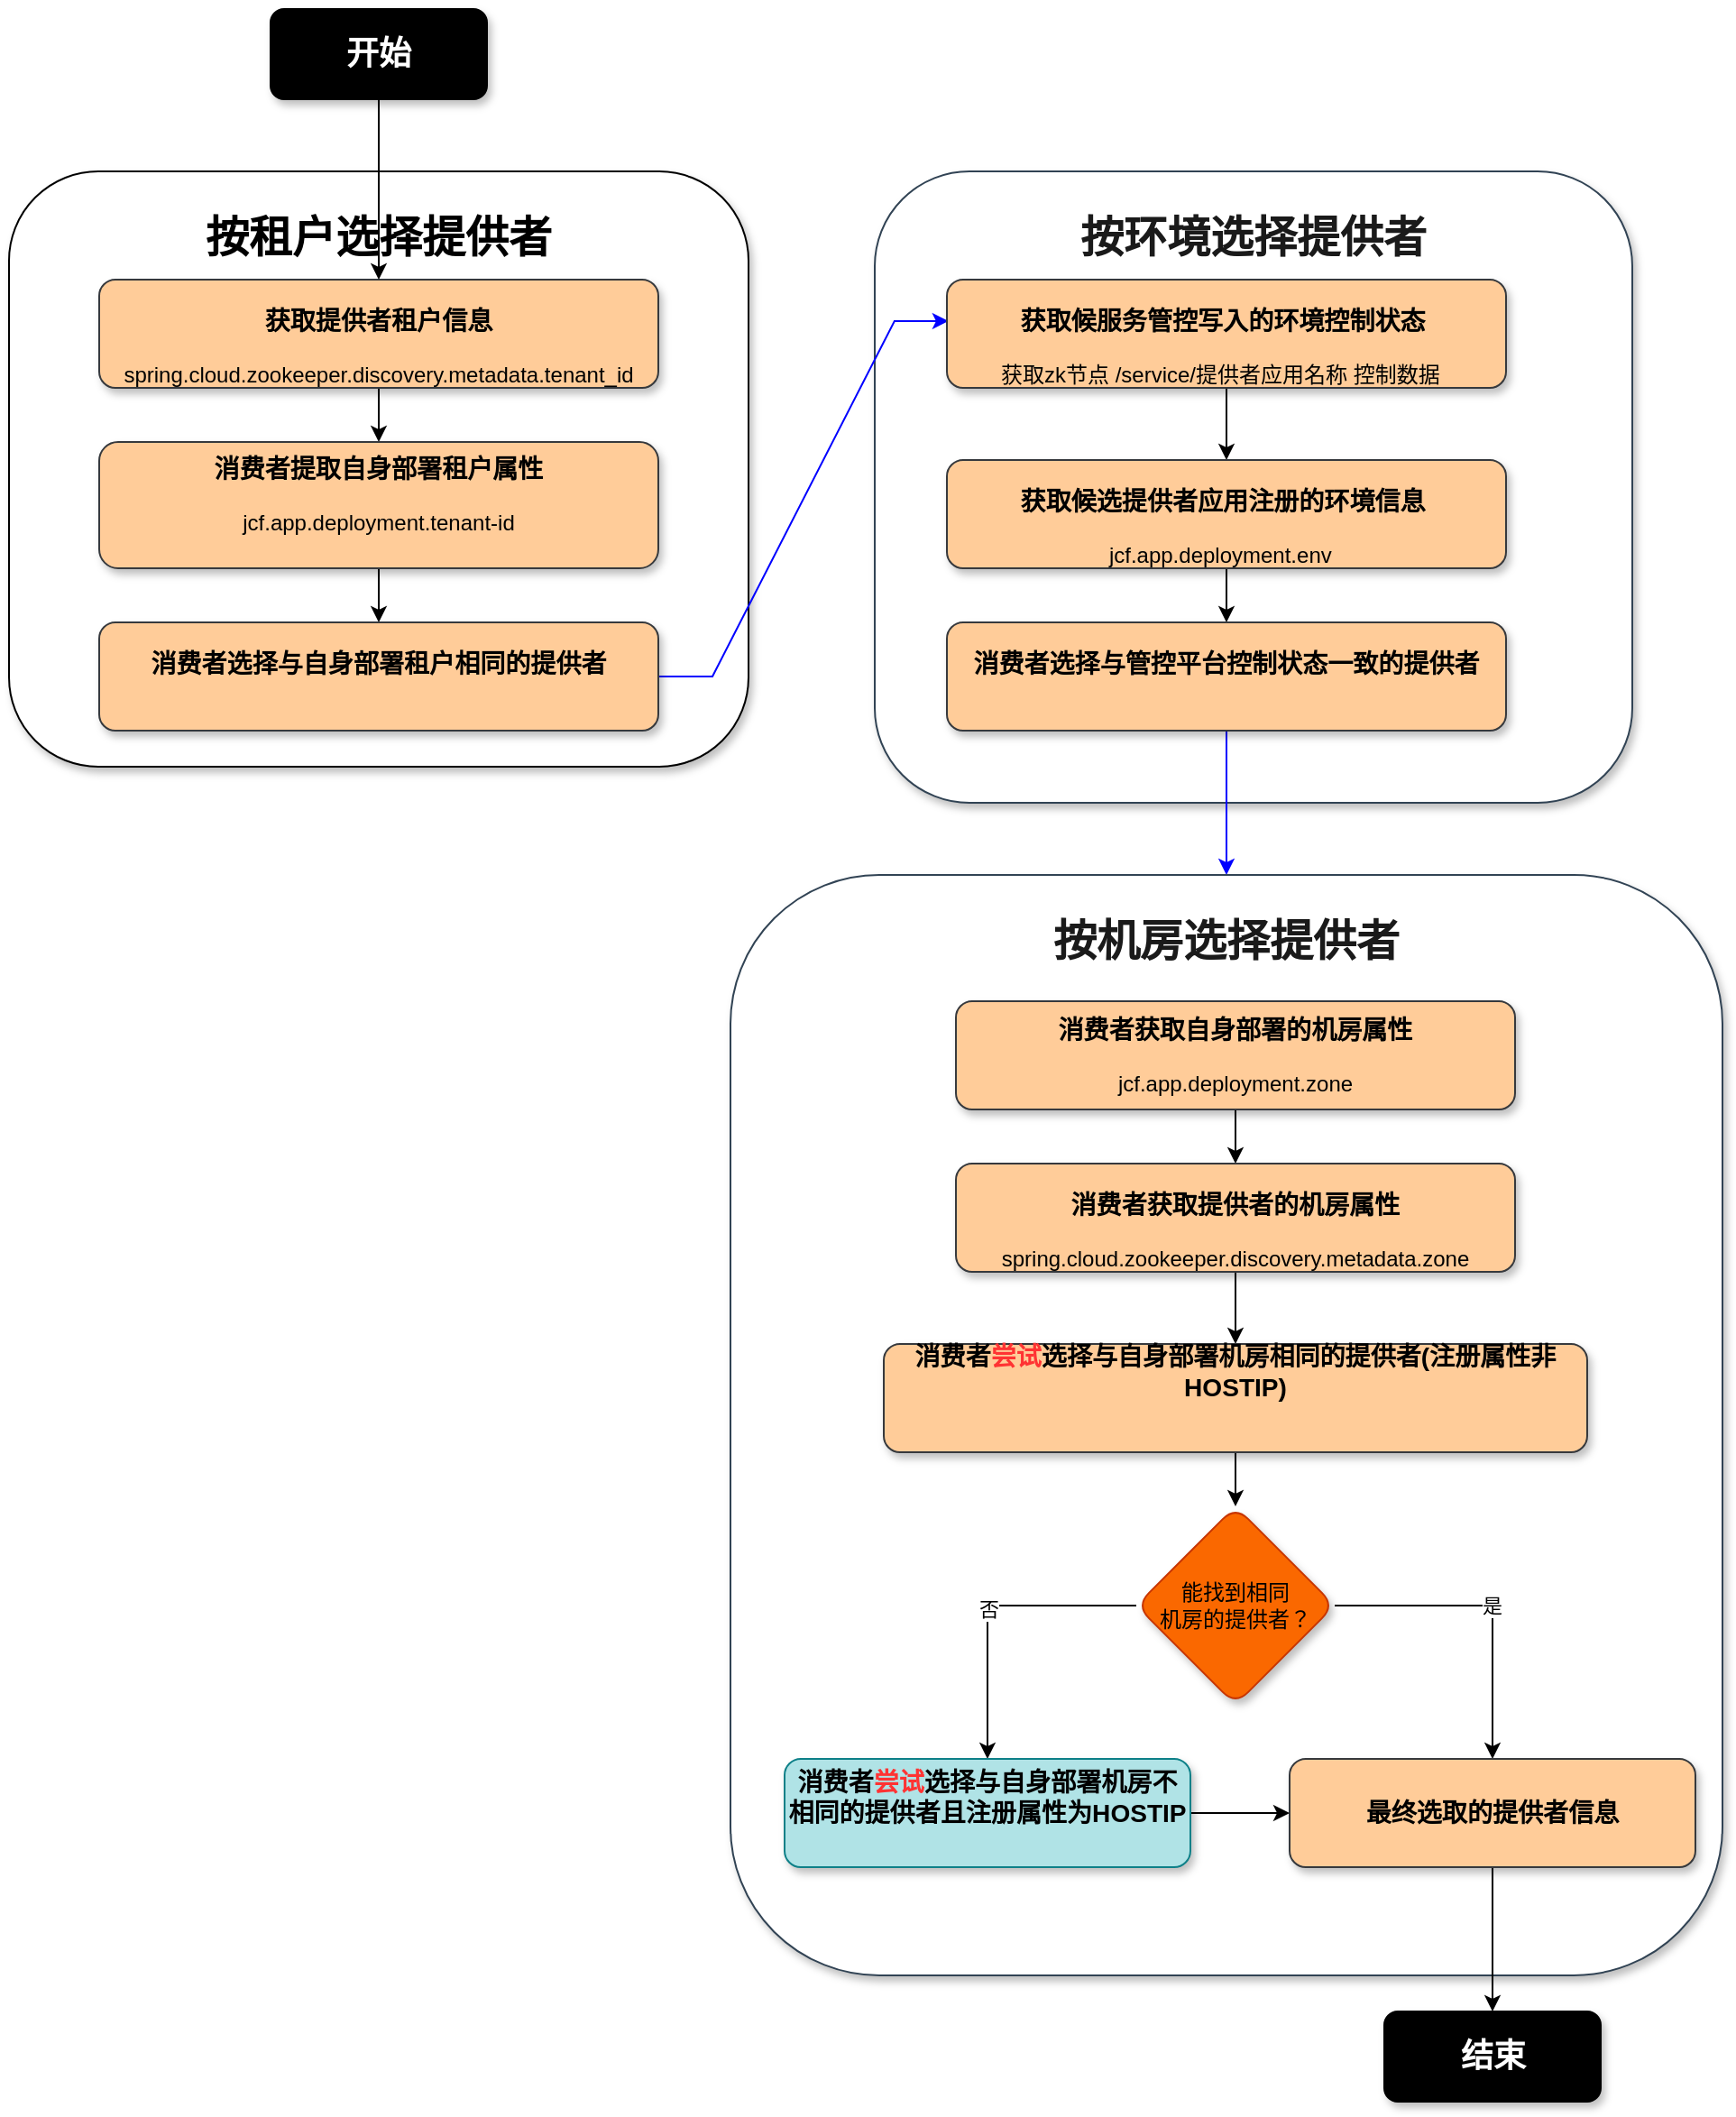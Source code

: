 <mxfile version="14.9.0" type="github" pages="3">
  <diagram id="zH-_1CdU2DPZDz_4S6Dk" name="Page-1">
    <mxGraphModel dx="1108" dy="1172" grid="1" gridSize="10" guides="1" tooltips="1" connect="1" arrows="1" fold="1" page="1" pageScale="1" pageWidth="980" pageHeight="690" math="0" shadow="0">
      <root>
        <mxCell id="0" />
        <mxCell id="1" parent="0" />
        <mxCell id="WiCxdoFNektV1g-zQjOZ-8" value="&lt;h1&gt;&lt;font color=&quot;#1a1a1a&quot;&gt;按环境选择提供者&lt;/font&gt;&lt;/h1&gt;" style="rounded=1;whiteSpace=wrap;html=1;shadow=1;align=center;strokeColor=#314354;fontColor=#ffffff;fillColor=#FFFFFF;verticalAlign=top;" parent="1" vertex="1">
          <mxGeometry x="510" y="-30" width="420" height="350" as="geometry" />
        </mxCell>
        <mxCell id="WiCxdoFNektV1g-zQjOZ-7" value="&lt;h1&gt;&lt;font color=&quot;#000000&quot;&gt;按租户选择提供者&lt;/font&gt;&lt;/h1&gt;" style="rounded=1;whiteSpace=wrap;html=1;shadow=1;align=center;verticalAlign=top;" parent="1" vertex="1">
          <mxGeometry x="30" y="-30" width="410" height="330" as="geometry" />
        </mxCell>
        <mxCell id="WiCxdoFNektV1g-zQjOZ-3" value="" style="edgeStyle=orthogonalEdgeStyle;rounded=0;orthogonalLoop=1;jettySize=auto;html=1;" parent="1" source="WiCxdoFNektV1g-zQjOZ-1" target="WiCxdoFNektV1g-zQjOZ-2" edge="1">
          <mxGeometry relative="1" as="geometry" />
        </mxCell>
        <mxCell id="WiCxdoFNektV1g-zQjOZ-1" value="&lt;h3&gt;&lt;span&gt;获取提供者租户信息&lt;/span&gt;&lt;/h3&gt;&lt;span&gt;spring.cloud.zookeeper.discovery.metadata.tenant_id&lt;br&gt;&lt;/span&gt;" style="rounded=1;whiteSpace=wrap;html=1;shadow=1;fillColor=#ffcc99;strokeColor=#36393d;" parent="1" vertex="1">
          <mxGeometry x="80" y="30" width="310" height="60" as="geometry" />
        </mxCell>
        <mxCell id="WiCxdoFNektV1g-zQjOZ-6" value="" style="edgeStyle=orthogonalEdgeStyle;rounded=0;orthogonalLoop=1;jettySize=auto;html=1;" parent="1" source="WiCxdoFNektV1g-zQjOZ-2" target="WiCxdoFNektV1g-zQjOZ-5" edge="1">
          <mxGeometry relative="1" as="geometry" />
        </mxCell>
        <mxCell id="WiCxdoFNektV1g-zQjOZ-2" value="&lt;h3&gt;消费者提取自身部署租户属性&lt;/h3&gt;&lt;p&gt;jcf.app.deployment.tenant-id&lt;/p&gt;&lt;span style=&quot;color: rgba(0 , 0 , 0 , 0) ; font-family: monospace ; font-size: 0px&quot;&gt;%3CmxGraphModel%3E%3Croot%3E%3CmxCell%20id%3D%220%22%2F%3E%3CmxCell%20id%3D%221%22%20parent%3D%220%22%2F%3E%3CmxCell%20id%3D%222%22%20value%3D%22%26lt%3Bh3%26gt%3B%26lt%3Bspan%26gt%3B%E8%8E%B7%E5%8F%96%E6%8F%90%E4%BE%9B%E8%80%85%E7%A7%9F%E6%88%B7%E4%BF%A1%E6%81%AF%26lt%3B%2Fspan%26gt%3B%26lt%3B%2Fh3%26gt%3B%26lt%3Bspan%26gt%3Bspring.cloud.zookeeper.discovery.metadata.tenant_id%26lt%3Bbr%26gt%3B%26lt%3B%2Fspan%26gt%3B%22%20style%3D%22rounded%3D1%3BwhiteSpace%3Dwrap%3Bhtml%3D1%3B%22%20vertex%3D%221%22%20parent%3D%221%22%3E%3CmxGeometry%20x%3D%2280%22%20y%3D%2230%22%20width%3D%22310%22%20height%3D%2290%22%20as%3D%22geometry%22%2F%3E%3C%2FmxCell%3E%3C%2Froot%3E%3C%2FmxGraphModel%3Ess&lt;/span&gt;&lt;span&gt;&lt;font color=&quot;rgba(0, 0, 0, 0)&quot; face=&quot;monospace&quot;&gt;&lt;span style=&quot;font-size: 0px&quot;&gt;.app.deployment.tenant-id&lt;/span&gt;&lt;/font&gt;&lt;br&gt;&lt;/span&gt;" style="rounded=1;whiteSpace=wrap;html=1;shadow=1;fillColor=#ffcc99;strokeColor=#36393d;" parent="1" vertex="1">
          <mxGeometry x="80" y="120" width="310" height="70" as="geometry" />
        </mxCell>
        <mxCell id="WiCxdoFNektV1g-zQjOZ-15" value="" style="edgeStyle=entityRelationEdgeStyle;rounded=0;orthogonalLoop=1;jettySize=auto;html=1;entryX=0.003;entryY=0.383;entryDx=0;entryDy=0;entryPerimeter=0;strokeColor=#0000FF;" parent="1" source="WiCxdoFNektV1g-zQjOZ-5" target="WiCxdoFNektV1g-zQjOZ-9" edge="1">
          <mxGeometry relative="1" as="geometry" />
        </mxCell>
        <mxCell id="WiCxdoFNektV1g-zQjOZ-5" value="&lt;h3&gt;消费者选择与自身部署租户相同的提供者&lt;/h3&gt;&lt;span&gt;&lt;font color=&quot;rgba(0, 0, 0, 0)&quot; face=&quot;monospace&quot;&gt;&lt;span style=&quot;font-size: 0px&quot;&gt;.app.deployment.tenant-id&lt;/span&gt;&lt;/font&gt;&lt;br&gt;&lt;/span&gt;" style="rounded=1;whiteSpace=wrap;html=1;shadow=1;fillColor=#ffcc99;strokeColor=#36393d;" parent="1" vertex="1">
          <mxGeometry x="80" y="220" width="310" height="60" as="geometry" />
        </mxCell>
        <mxCell id="WiCxdoFNektV1g-zQjOZ-12" value="" style="edgeStyle=orthogonalEdgeStyle;rounded=0;orthogonalLoop=1;jettySize=auto;html=1;" parent="1" source="WiCxdoFNektV1g-zQjOZ-9" target="WiCxdoFNektV1g-zQjOZ-11" edge="1">
          <mxGeometry relative="1" as="geometry" />
        </mxCell>
        <mxCell id="WiCxdoFNektV1g-zQjOZ-9" value="&lt;h3&gt;&lt;/h3&gt;&lt;h3&gt;&lt;span&gt;获取候服务管控写入的环境控制状态&lt;/span&gt;&amp;nbsp;&lt;/h3&gt;获取zk节点 /service/提供者应用名称&amp;nbsp;&lt;span&gt;控制数据&amp;nbsp;&amp;nbsp;&lt;/span&gt;" style="rounded=1;whiteSpace=wrap;html=1;shadow=1;fillColor=#ffcc99;strokeColor=#36393d;" parent="1" vertex="1">
          <mxGeometry x="550" y="30" width="310" height="60" as="geometry" />
        </mxCell>
        <mxCell id="WiCxdoFNektV1g-zQjOZ-14" value="" style="edgeStyle=orthogonalEdgeStyle;rounded=0;orthogonalLoop=1;jettySize=auto;html=1;" parent="1" source="WiCxdoFNektV1g-zQjOZ-11" target="WiCxdoFNektV1g-zQjOZ-13" edge="1">
          <mxGeometry relative="1" as="geometry" />
        </mxCell>
        <mxCell id="WiCxdoFNektV1g-zQjOZ-11" value="&lt;h3&gt;&lt;/h3&gt;&lt;h3&gt;&lt;span&gt;获取候选提供者应用注册的环境信息&lt;/span&gt;&amp;nbsp;&lt;/h3&gt;jcf.app.deployment.env&lt;span&gt;&amp;nbsp;&amp;nbsp;&lt;/span&gt;" style="rounded=1;whiteSpace=wrap;html=1;shadow=1;fillColor=#ffcc99;strokeColor=#36393d;" parent="1" vertex="1">
          <mxGeometry x="550" y="130" width="310" height="60" as="geometry" />
        </mxCell>
        <mxCell id="WiCxdoFNektV1g-zQjOZ-20" value="" style="edgeStyle=orthogonalEdgeStyle;rounded=0;orthogonalLoop=1;jettySize=auto;html=1;strokeColor=#0000FF;" parent="1" source="WiCxdoFNektV1g-zQjOZ-13" target="WiCxdoFNektV1g-zQjOZ-16" edge="1">
          <mxGeometry relative="1" as="geometry" />
        </mxCell>
        <mxCell id="WiCxdoFNektV1g-zQjOZ-13" value="&lt;h3&gt;消费者选择与管控平台控制状态一致的提供者&lt;/h3&gt;&lt;span&gt;&lt;font color=&quot;rgba(0, 0, 0, 0)&quot; face=&quot;monospace&quot;&gt;&lt;span style=&quot;font-size: 0px&quot;&gt;.app.deployment.tenant-id&lt;/span&gt;&lt;/font&gt;&lt;br&gt;&lt;/span&gt;" style="rounded=1;whiteSpace=wrap;html=1;shadow=1;fillColor=#ffcc99;strokeColor=#36393d;" parent="1" vertex="1">
          <mxGeometry x="550" y="220" width="310" height="60" as="geometry" />
        </mxCell>
        <mxCell id="WiCxdoFNektV1g-zQjOZ-16" value="&lt;h1&gt;&lt;font color=&quot;#1a1a1a&quot;&gt;按机房选择提供者&lt;/font&gt;&lt;/h1&gt;" style="rounded=1;whiteSpace=wrap;html=1;shadow=1;align=center;strokeColor=#314354;fontColor=#ffffff;fillColor=#FFFFFF;verticalAlign=top;" parent="1" vertex="1">
          <mxGeometry x="430" y="360" width="550" height="610" as="geometry" />
        </mxCell>
        <mxCell id="WiCxdoFNektV1g-zQjOZ-19" value="" style="edgeStyle=orthogonalEdgeStyle;rounded=0;orthogonalLoop=1;jettySize=auto;html=1;" parent="1" source="WiCxdoFNektV1g-zQjOZ-17" target="WiCxdoFNektV1g-zQjOZ-18" edge="1">
          <mxGeometry relative="1" as="geometry" />
        </mxCell>
        <mxCell id="WiCxdoFNektV1g-zQjOZ-17" value="&lt;h3&gt;消费者获取自身部署的机房属性&lt;/h3&gt;&lt;div&gt;jcf.app.deployment.zone&lt;/div&gt;&lt;span&gt;&lt;font color=&quot;rgba(0, 0, 0, 0)&quot; face=&quot;monospace&quot;&gt;&lt;span style=&quot;font-size: 0px&quot;&gt;.app.deployment.tenant-id&lt;/span&gt;&lt;/font&gt;&lt;br&gt;&lt;/span&gt;" style="rounded=1;whiteSpace=wrap;html=1;shadow=1;fillColor=#ffcc99;strokeColor=#36393d;" parent="1" vertex="1">
          <mxGeometry x="555" y="430" width="310" height="60" as="geometry" />
        </mxCell>
        <mxCell id="WiCxdoFNektV1g-zQjOZ-22" value="" style="edgeStyle=orthogonalEdgeStyle;rounded=0;orthogonalLoop=1;jettySize=auto;html=1;" parent="1" source="WiCxdoFNektV1g-zQjOZ-18" target="WiCxdoFNektV1g-zQjOZ-21" edge="1">
          <mxGeometry relative="1" as="geometry" />
        </mxCell>
        <mxCell id="WiCxdoFNektV1g-zQjOZ-18" value="&lt;h3&gt;消费者获取提供者的机房属性&lt;/h3&gt;&lt;div&gt;&lt;/div&gt;spring.cloud.zookeeper.discovery.metadata.zone&lt;span&gt;&lt;font color=&quot;rgba(0, 0, 0, 0)&quot; face=&quot;monospace&quot;&gt;&lt;span style=&quot;font-size: 0px&quot;&gt;.app.deployment.tenant-id&lt;/span&gt;&lt;/font&gt;&lt;br&gt;&lt;/span&gt;" style="rounded=1;whiteSpace=wrap;html=1;shadow=1;fillColor=#ffcc99;strokeColor=#36393d;" parent="1" vertex="1">
          <mxGeometry x="555" y="520" width="310" height="60" as="geometry" />
        </mxCell>
        <mxCell id="WiCxdoFNektV1g-zQjOZ-24" value="" style="edgeStyle=orthogonalEdgeStyle;rounded=0;orthogonalLoop=1;jettySize=auto;html=1;strokeColor=#000000;" parent="1" source="WiCxdoFNektV1g-zQjOZ-21" target="WiCxdoFNektV1g-zQjOZ-23" edge="1">
          <mxGeometry relative="1" as="geometry" />
        </mxCell>
        <mxCell id="WiCxdoFNektV1g-zQjOZ-21" value="&lt;h3&gt;&lt;/h3&gt;&lt;h3&gt;消费者&lt;font color=&quot;#ff3333&quot;&gt;尝试&lt;/font&gt;选择与自身部署机房相同的提供者(注册属性非HOSTIP)&lt;/h3&gt;&lt;br&gt;&lt;font color=&quot;rgba(0, 0, 0, 0)&quot; face=&quot;monospace&quot;&gt;&lt;span style=&quot;font-size: 0px&quot;&gt;.app.deployment.tenant-id&lt;/span&gt;&lt;/font&gt;&lt;span&gt;&lt;br&gt;&lt;/span&gt;" style="rounded=1;whiteSpace=wrap;html=1;shadow=1;fillColor=#ffcc99;strokeColor=#36393d;" parent="1" vertex="1">
          <mxGeometry x="515" y="620" width="390" height="60" as="geometry" />
        </mxCell>
        <mxCell id="WiCxdoFNektV1g-zQjOZ-29" value="是" style="edgeStyle=orthogonalEdgeStyle;rounded=0;orthogonalLoop=1;jettySize=auto;html=1;strokeColor=#000000;exitX=1;exitY=0.5;exitDx=0;exitDy=0;" parent="1" source="WiCxdoFNektV1g-zQjOZ-23" target="WiCxdoFNektV1g-zQjOZ-28" edge="1">
          <mxGeometry relative="1" as="geometry" />
        </mxCell>
        <mxCell id="WiCxdoFNektV1g-zQjOZ-32" value="否" style="edgeStyle=orthogonalEdgeStyle;rounded=0;orthogonalLoop=1;jettySize=auto;html=1;strokeColor=#000000;exitX=0;exitY=0.5;exitDx=0;exitDy=0;" parent="1" source="WiCxdoFNektV1g-zQjOZ-23" target="WiCxdoFNektV1g-zQjOZ-30" edge="1">
          <mxGeometry relative="1" as="geometry">
            <mxPoint x="650" y="765" as="sourcePoint" />
            <mxPoint x="580" y="765" as="targetPoint" />
          </mxGeometry>
        </mxCell>
        <mxCell id="WiCxdoFNektV1g-zQjOZ-23" value="能找到相同&lt;br&gt;机房的提供者？" style="rhombus;whiteSpace=wrap;html=1;rounded=1;shadow=1;fillColor=#fa6800;align=center;verticalAlign=middle;strokeColor=#C73500;fontColor=#000000;" parent="1" vertex="1">
          <mxGeometry x="655" y="710" width="110" height="110" as="geometry" />
        </mxCell>
        <mxCell id="WiCxdoFNektV1g-zQjOZ-26" value="" style="edgeStyle=orthogonalEdgeStyle;rounded=0;orthogonalLoop=1;jettySize=auto;html=1;strokeColor=#000000;" parent="1" source="WiCxdoFNektV1g-zQjOZ-25" target="WiCxdoFNektV1g-zQjOZ-1" edge="1">
          <mxGeometry relative="1" as="geometry" />
        </mxCell>
        <mxCell id="WiCxdoFNektV1g-zQjOZ-25" value="&lt;h2&gt;&lt;font color=&quot;#ffffff&quot;&gt;开始&lt;/font&gt;&lt;/h2&gt;" style="rounded=1;whiteSpace=wrap;html=1;shadow=1;gradientColor=none;align=center;verticalAlign=middle;fillColor=#000000;" parent="1" vertex="1">
          <mxGeometry x="175" y="-120" width="120" height="50" as="geometry" />
        </mxCell>
        <mxCell id="WiCxdoFNektV1g-zQjOZ-27" value="&lt;h2&gt;&lt;font color=&quot;#ffffff&quot;&gt;结束&lt;/font&gt;&lt;/h2&gt;" style="rounded=1;whiteSpace=wrap;html=1;shadow=1;gradientColor=none;align=center;verticalAlign=middle;fillColor=#000000;" parent="1" vertex="1">
          <mxGeometry x="792.5" y="990" width="120" height="50" as="geometry" />
        </mxCell>
        <mxCell id="WiCxdoFNektV1g-zQjOZ-35" value="" style="edgeStyle=orthogonalEdgeStyle;rounded=0;orthogonalLoop=1;jettySize=auto;html=1;strokeColor=#000000;" parent="1" source="WiCxdoFNektV1g-zQjOZ-28" edge="1">
          <mxGeometry relative="1" as="geometry">
            <mxPoint x="852.5" y="990" as="targetPoint" />
          </mxGeometry>
        </mxCell>
        <mxCell id="WiCxdoFNektV1g-zQjOZ-28" value="&lt;h3&gt;&lt;/h3&gt;&lt;h3&gt;&lt;/h3&gt;&lt;h3&gt;&lt;span&gt;最终选取的提供者信息&lt;/span&gt;&lt;/h3&gt;" style="rounded=1;whiteSpace=wrap;html=1;shadow=1;fillColor=#ffcc99;strokeColor=#36393d;" parent="1" vertex="1">
          <mxGeometry x="740" y="850" width="225" height="60" as="geometry" />
        </mxCell>
        <mxCell id="WiCxdoFNektV1g-zQjOZ-33" value="" style="edgeStyle=orthogonalEdgeStyle;rounded=0;orthogonalLoop=1;jettySize=auto;html=1;strokeColor=#000000;" parent="1" source="WiCxdoFNektV1g-zQjOZ-30" target="WiCxdoFNektV1g-zQjOZ-28" edge="1">
          <mxGeometry relative="1" as="geometry" />
        </mxCell>
        <mxCell id="WiCxdoFNektV1g-zQjOZ-30" value="&lt;h3&gt;&lt;/h3&gt;&lt;h3&gt;&lt;/h3&gt;&lt;h3&gt;&lt;br&gt;&lt;/h3&gt;&lt;h3&gt;消费者&lt;font color=&quot;#ff3333&quot;&gt;尝试&lt;/font&gt;选择与自身部署机房不相同的提供者且注册属性为HOSTIP&lt;/h3&gt;&lt;h3&gt;&lt;br style=&quot;font-size: 12px ; font-weight: 400&quot;&gt;&lt;font color=&quot;rgba(0, 0, 0, 0)&quot; face=&quot;monospace&quot; style=&quot;font-size: 12px ; font-weight: 400&quot;&gt;&lt;span style=&quot;font-size: 0px&quot;&gt;.app.deployment.tenant-id&lt;/span&gt;&lt;/font&gt;&lt;br&gt;&lt;/h3&gt;" style="rounded=1;whiteSpace=wrap;html=1;shadow=1;fillColor=#b0e3e6;strokeColor=#0e8088;" parent="1" vertex="1">
          <mxGeometry x="460" y="850" width="225" height="60" as="geometry" />
        </mxCell>
      </root>
    </mxGraphModel>
  </diagram>
  <diagram id="xcWoXvv33pgabvnMNi5o" name="传统事务流程">
    <mxGraphModel dx="1108" dy="482" grid="1" gridSize="10" guides="1" tooltips="1" connect="1" arrows="1" fold="1" page="1" pageScale="1" pageWidth="980" pageHeight="690" math="0" shadow="0">
      <root>
        <mxCell id="A6H3Iv5nN6EK8wkUgH2y-0" />
        <mxCell id="A6H3Iv5nN6EK8wkUgH2y-1" parent="A6H3Iv5nN6EK8wkUgH2y-0" />
        <mxCell id="A6H3Iv5nN6EK8wkUgH2y-42" value="业务服务" style="shape=umlLifeline;perimeter=lifelinePerimeter;whiteSpace=wrap;html=1;container=1;collapsible=0;recursiveResize=0;outlineConnect=0;shadow=0;" parent="A6H3Iv5nN6EK8wkUgH2y-1" vertex="1">
          <mxGeometry x="440" y="40" width="100" height="650" as="geometry" />
        </mxCell>
        <mxCell id="A6H3Iv5nN6EK8wkUgH2y-43" value="" style="html=1;points=[];perimeter=orthogonalPerimeter;shadow=1;" parent="A6H3Iv5nN6EK8wkUgH2y-42" vertex="1">
          <mxGeometry x="45" y="420" width="10" height="110" as="geometry" />
        </mxCell>
        <mxCell id="A6H3Iv5nN6EK8wkUgH2y-66" value="11.使用Connection对象执行数据库操作" style="html=1;verticalAlign=bottom;endArrow=block;" parent="A6H3Iv5nN6EK8wkUgH2y-42" edge="1">
          <mxGeometry width="80" relative="1" as="geometry">
            <mxPoint x="60" y="480" as="sourcePoint" />
            <mxPoint x="340" y="480" as="targetPoint" />
          </mxGeometry>
        </mxCell>
        <mxCell id="A6H3Iv5nN6EK8wkUgH2y-11" value="AOP" style="shape=umlLifeline;perimeter=lifelinePerimeter;container=1;collapsible=0;recursiveResize=0;rounded=0;shadow=0;strokeWidth=1;" parent="A6H3Iv5nN6EK8wkUgH2y-1" vertex="1">
          <mxGeometry x="75" y="40" width="100" height="650" as="geometry" />
        </mxCell>
        <mxCell id="A6H3Iv5nN6EK8wkUgH2y-12" value="" style="points=[];perimeter=orthogonalPerimeter;rounded=0;shadow=0;strokeWidth=1;" parent="A6H3Iv5nN6EK8wkUgH2y-11" vertex="1">
          <mxGeometry x="45" y="70" width="10" height="310" as="geometry" />
        </mxCell>
        <mxCell id="A6H3Iv5nN6EK8wkUgH2y-55" value="2.执行第一个拦截器" style="html=1;verticalAlign=bottom;endArrow=block;" parent="A6H3Iv5nN6EK8wkUgH2y-11" target="A6H3Iv5nN6EK8wkUgH2y-16" edge="1">
          <mxGeometry x="-0.158" width="80" relative="1" as="geometry">
            <mxPoint x="55" y="120" as="sourcePoint" />
            <mxPoint x="135" y="120" as="targetPoint" />
            <mxPoint as="offset" />
          </mxGeometry>
        </mxCell>
        <mxCell id="A6H3Iv5nN6EK8wkUgH2y-61" value="" style="html=1;points=[];perimeter=orthogonalPerimeter;shadow=0;" parent="A6H3Iv5nN6EK8wkUgH2y-11" vertex="1">
          <mxGeometry x="45" y="400" width="10" height="210" as="geometry" />
        </mxCell>
        <mxCell id="A6H3Iv5nN6EK8wkUgH2y-62" value="8.执行其它拦截器" style="edgeStyle=orthogonalEdgeStyle;html=1;align=left;spacingLeft=2;endArrow=block;rounded=0;entryX=1;entryY=0;" parent="A6H3Iv5nN6EK8wkUgH2y-11" target="A6H3Iv5nN6EK8wkUgH2y-61" edge="1">
          <mxGeometry relative="1" as="geometry">
            <mxPoint x="45" y="380" as="sourcePoint" />
            <Array as="points">
              <mxPoint x="75" y="380" />
            </Array>
          </mxGeometry>
        </mxCell>
        <mxCell id="A6H3Iv5nN6EK8wkUgH2y-63" value="9.进入实际业务代码执行" style="html=1;verticalAlign=bottom;endArrow=block;" parent="A6H3Iv5nN6EK8wkUgH2y-11" source="A6H3Iv5nN6EK8wkUgH2y-61" edge="1">
          <mxGeometry width="80" relative="1" as="geometry">
            <mxPoint x="55" y="430" as="sourcePoint" />
            <mxPoint x="406" y="429" as="targetPoint" />
          </mxGeometry>
        </mxCell>
        <mxCell id="A6H3Iv5nN6EK8wkUgH2y-15" value="事务拦截器" style="shape=umlLifeline;perimeter=lifelinePerimeter;container=1;collapsible=0;recursiveResize=0;rounded=0;shadow=0;strokeWidth=1;" parent="A6H3Iv5nN6EK8wkUgH2y-1" vertex="1">
          <mxGeometry x="275" y="40" width="100" height="650" as="geometry" />
        </mxCell>
        <mxCell id="A6H3Iv5nN6EK8wkUgH2y-16" value="" style="points=[];perimeter=orthogonalPerimeter;rounded=0;shadow=0;strokeWidth=1;" parent="A6H3Iv5nN6EK8wkUgH2y-15" vertex="1">
          <mxGeometry x="45" y="115" width="10" height="75" as="geometry" />
        </mxCell>
        <mxCell id="A6H3Iv5nN6EK8wkUgH2y-31" value="3.获取连接池" style="edgeStyle=orthogonalEdgeStyle;html=1;align=left;spacingLeft=2;endArrow=block;rounded=0;entryX=1;entryY=0.094;entryDx=0;entryDy=0;entryPerimeter=0;" parent="A6H3Iv5nN6EK8wkUgH2y-15" edge="1">
          <mxGeometry relative="1" as="geometry">
            <mxPoint x="55" y="127" as="sourcePoint" />
            <Array as="points">
              <mxPoint x="85" y="127" />
              <mxPoint x="85" y="150" />
            </Array>
            <mxPoint x="55" y="149.9" as="targetPoint" />
          </mxGeometry>
        </mxCell>
        <mxCell id="Ksi74rTDjYq9PqflV2M8-0" value="&lt;span style=&quot;text-align: left&quot;&gt;6.设置Connection对象属性&lt;/span&gt;" style="html=1;verticalAlign=bottom;endArrow=block;" parent="A6H3Iv5nN6EK8wkUgH2y-15" target="A6H3Iv5nN6EK8wkUgH2y-23" edge="1">
          <mxGeometry width="80" relative="1" as="geometry">
            <mxPoint x="55" y="290" as="sourcePoint" />
            <mxPoint x="514" y="293" as="targetPoint" />
          </mxGeometry>
        </mxCell>
        <mxCell id="A6H3Iv5nN6EK8wkUgH2y-21" value="连接池" style="shape=umlLifeline;perimeter=lifelinePerimeter;container=1;collapsible=0;recursiveResize=0;rounded=0;shadow=0;strokeWidth=1;" parent="A6H3Iv5nN6EK8wkUgH2y-1" vertex="1">
          <mxGeometry x="590" y="40" width="100" height="650" as="geometry" />
        </mxCell>
        <mxCell id="A6H3Iv5nN6EK8wkUgH2y-22" value="" style="points=[];perimeter=orthogonalPerimeter;rounded=0;shadow=0;strokeWidth=1;" parent="A6H3Iv5nN6EK8wkUgH2y-21" vertex="1">
          <mxGeometry x="45" y="170" width="10" height="100" as="geometry" />
        </mxCell>
        <mxCell id="A6H3Iv5nN6EK8wkUgH2y-23" value="Connection" style="shape=umlLifeline;perimeter=lifelinePerimeter;container=1;collapsible=0;recursiveResize=0;rounded=0;shadow=0;strokeWidth=1;" parent="A6H3Iv5nN6EK8wkUgH2y-1" vertex="1">
          <mxGeometry x="740" y="40" width="100" height="650" as="geometry" />
        </mxCell>
        <mxCell id="A6H3Iv5nN6EK8wkUgH2y-24" value="" style="points=[];perimeter=orthogonalPerimeter;rounded=0;shadow=0;strokeWidth=1;" parent="A6H3Iv5nN6EK8wkUgH2y-23" vertex="1">
          <mxGeometry x="45" y="460" width="10" height="160" as="geometry" />
        </mxCell>
        <mxCell id="A6H3Iv5nN6EK8wkUgH2y-32" value="4.申请连接" style="html=1;verticalAlign=bottom;endArrow=block;entryX=0.1;entryY=0.16;entryDx=0;entryDy=0;entryPerimeter=0;" parent="A6H3Iv5nN6EK8wkUgH2y-1" source="A6H3Iv5nN6EK8wkUgH2y-16" target="A6H3Iv5nN6EK8wkUgH2y-22" edge="1">
          <mxGeometry width="80" relative="1" as="geometry">
            <mxPoint x="329" y="230" as="sourcePoint" />
            <mxPoint x="630" y="226" as="targetPoint" />
          </mxGeometry>
        </mxCell>
        <mxCell id="A6H3Iv5nN6EK8wkUgH2y-41" value="7.绑定连接对象到当前线程" style="edgeStyle=orthogonalEdgeStyle;html=1;align=left;spacingLeft=2;endArrow=block;rounded=0;entryX=1;entryY=0;" parent="A6H3Iv5nN6EK8wkUgH2y-1" edge="1">
          <mxGeometry x="0.545" y="-10" relative="1" as="geometry">
            <mxPoint x="331" y="389" as="sourcePoint" />
            <Array as="points">
              <mxPoint x="376" y="389" />
              <mxPoint x="376" y="409" />
            </Array>
            <mxPoint x="331" y="409" as="targetPoint" />
            <mxPoint as="offset" />
          </mxGeometry>
        </mxCell>
        <mxCell id="A6H3Iv5nN6EK8wkUgH2y-37" value="5.返回连接Connection" style="html=1;verticalAlign=bottom;endArrow=open;dashed=1;endSize=8;" parent="A6H3Iv5nN6EK8wkUgH2y-1" edge="1">
          <mxGeometry relative="1" as="geometry">
            <mxPoint x="630" y="305" as="sourcePoint" />
            <mxPoint x="330" y="305" as="targetPoint" />
            <Array as="points">
              <mxPoint x="600" y="305" />
              <mxPoint x="440" y="305" />
            </Array>
          </mxGeometry>
        </mxCell>
        <mxCell id="A6H3Iv5nN6EK8wkUgH2y-56" value="" style="html=1;points=[];perimeter=orthogonalPerimeter;shadow=1;" parent="A6H3Iv5nN6EK8wkUgH2y-1" vertex="1">
          <mxGeometry x="320" y="300" width="10" height="119" as="geometry" />
        </mxCell>
        <mxCell id="A6H3Iv5nN6EK8wkUgH2y-59" value="1.获取拦截器链" style="edgeStyle=orthogonalEdgeStyle;html=1;align=left;spacingLeft=2;endArrow=block;rounded=0;" parent="A6H3Iv5nN6EK8wkUgH2y-1" edge="1">
          <mxGeometry relative="1" as="geometry">
            <mxPoint x="130" y="110" as="sourcePoint" />
            <Array as="points">
              <mxPoint x="160" y="110" />
              <mxPoint x="160" y="131" />
            </Array>
            <mxPoint x="133" y="131" as="targetPoint" />
          </mxGeometry>
        </mxCell>
        <mxCell id="A6H3Iv5nN6EK8wkUgH2y-60" value="返回" style="html=1;verticalAlign=bottom;endArrow=open;dashed=1;endSize=8;entryX=1;entryY=0.968;entryDx=0;entryDy=0;entryPerimeter=0;exitX=0;exitY=0.917;exitDx=0;exitDy=0;exitPerimeter=0;" parent="A6H3Iv5nN6EK8wkUgH2y-1" source="A6H3Iv5nN6EK8wkUgH2y-56" target="A6H3Iv5nN6EK8wkUgH2y-12" edge="1">
          <mxGeometry relative="1" as="geometry">
            <mxPoint x="310" y="410" as="sourcePoint" />
            <mxPoint x="230" y="410" as="targetPoint" />
          </mxGeometry>
        </mxCell>
        <mxCell id="A6H3Iv5nN6EK8wkUgH2y-68" value="12.执行实际数据库操作" style="edgeStyle=orthogonalEdgeStyle;html=1;align=left;spacingLeft=2;endArrow=block;rounded=0;" parent="A6H3Iv5nN6EK8wkUgH2y-1" edge="1">
          <mxGeometry relative="1" as="geometry">
            <mxPoint x="796" y="520" as="sourcePoint" />
            <Array as="points">
              <mxPoint x="826" y="520" />
            </Array>
            <mxPoint x="796" y="540" as="targetPoint" />
          </mxGeometry>
        </mxCell>
        <mxCell id="A6H3Iv5nN6EK8wkUgH2y-70" value="10.自身逻辑（非数据库操作）" style="edgeStyle=orthogonalEdgeStyle;html=1;align=left;spacingLeft=2;endArrow=block;rounded=0;" parent="A6H3Iv5nN6EK8wkUgH2y-1" edge="1">
          <mxGeometry relative="1" as="geometry">
            <mxPoint x="500" y="470" as="sourcePoint" />
            <Array as="points">
              <mxPoint x="530" y="470" />
            </Array>
            <mxPoint x="500" y="490" as="targetPoint" />
          </mxGeometry>
        </mxCell>
        <mxCell id="A6H3Iv5nN6EK8wkUgH2y-71" value="返回" style="html=1;verticalAlign=bottom;endArrow=open;dashed=1;endSize=8;" parent="A6H3Iv5nN6EK8wkUgH2y-1" edge="1">
          <mxGeometry relative="1" as="geometry">
            <mxPoint x="780" y="560" as="sourcePoint" />
            <mxPoint x="500" y="560" as="targetPoint" />
          </mxGeometry>
        </mxCell>
        <mxCell id="A6H3Iv5nN6EK8wkUgH2y-73" value="" style="html=1;points=[];perimeter=orthogonalPerimeter;shadow=1;" parent="A6H3Iv5nN6EK8wkUgH2y-1" vertex="1">
          <mxGeometry x="320" y="540" width="10" height="119" as="geometry" />
        </mxCell>
        <mxCell id="A6H3Iv5nN6EK8wkUgH2y-75" value="14.事务提交或回滚" style="edgeStyle=orthogonalEdgeStyle;html=1;align=left;spacingLeft=2;endArrow=block;rounded=0;" parent="A6H3Iv5nN6EK8wkUgH2y-1" edge="1">
          <mxGeometry relative="1" as="geometry">
            <mxPoint x="330" y="580" as="sourcePoint" />
            <Array as="points">
              <mxPoint x="360" y="580" />
              <mxPoint x="360" y="602" />
            </Array>
            <mxPoint x="330" y="602" as="targetPoint" />
          </mxGeometry>
        </mxCell>
        <mxCell id="A6H3Iv5nN6EK8wkUgH2y-76" value="13.返回事务拦截器" style="html=1;verticalAlign=bottom;endArrow=open;dashed=1;endSize=8;" parent="A6H3Iv5nN6EK8wkUgH2y-1" edge="1">
          <mxGeometry relative="1" as="geometry">
            <mxPoint x="480" y="560" as="sourcePoint" />
            <mxPoint x="333" y="562" as="targetPoint" />
          </mxGeometry>
        </mxCell>
        <mxCell id="A6H3Iv5nN6EK8wkUgH2y-77" value="15.还回连连接到连接池" style="edgeStyle=orthogonalEdgeStyle;html=1;align=left;spacingLeft=2;endArrow=block;rounded=0;" parent="A6H3Iv5nN6EK8wkUgH2y-1" edge="1">
          <mxGeometry relative="1" as="geometry">
            <mxPoint x="330" y="610" as="sourcePoint" />
            <Array as="points">
              <mxPoint x="360" y="610" />
              <mxPoint x="360" y="632" />
            </Array>
            <mxPoint x="330" y="632" as="targetPoint" />
          </mxGeometry>
        </mxCell>
        <mxCell id="A6H3Iv5nN6EK8wkUgH2y-78" value="返回" style="html=1;verticalAlign=bottom;endArrow=open;dashed=1;endSize=8;" parent="A6H3Iv5nN6EK8wkUgH2y-1" edge="1">
          <mxGeometry relative="1" as="geometry">
            <mxPoint x="320" y="640" as="sourcePoint" />
            <mxPoint x="140" y="640" as="targetPoint" />
          </mxGeometry>
        </mxCell>
        <mxCell id="Ksi74rTDjYq9PqflV2M8-2" value="设置对象属性" style="edgeStyle=orthogonalEdgeStyle;html=1;align=left;spacingLeft=2;endArrow=block;rounded=0;entryX=0.52;entryY=0.483;entryDx=0;entryDy=0;entryPerimeter=0;" parent="A6H3Iv5nN6EK8wkUgH2y-1" target="A6H3Iv5nN6EK8wkUgH2y-23" edge="1">
          <mxGeometry relative="1" as="geometry">
            <mxPoint x="790" y="330" as="sourcePoint" />
            <Array as="points">
              <mxPoint x="820" y="330" />
              <mxPoint x="820" y="354" />
            </Array>
            <mxPoint x="795" y="350" as="targetPoint" />
          </mxGeometry>
        </mxCell>
        <mxCell id="dgC3WGXfy3ln81kDtjJ0-1" value="" style="shape=umlLifeline;participant=umlActor;perimeter=lifelinePerimeter;whiteSpace=wrap;html=1;container=1;collapsible=0;recursiveResize=0;verticalAlign=top;spacingTop=36;outlineConnect=0;shadow=0;" parent="A6H3Iv5nN6EK8wkUgH2y-1" vertex="1">
          <mxGeometry x="15" y="40" width="20" height="640" as="geometry" />
        </mxCell>
        <mxCell id="dgC3WGXfy3ln81kDtjJ0-2" value="" style="html=1;points=[];perimeter=orthogonalPerimeter;shadow=0;" parent="dgC3WGXfy3ln81kDtjJ0-1" vertex="1">
          <mxGeometry x="5" y="60" width="10" height="30" as="geometry" />
        </mxCell>
        <mxCell id="dgC3WGXfy3ln81kDtjJ0-4" value="服务调用" style="html=1;verticalAlign=bottom;endArrow=block;entryX=-0.2;entryY=0.032;entryDx=0;entryDy=0;entryPerimeter=0;" parent="A6H3Iv5nN6EK8wkUgH2y-1" target="A6H3Iv5nN6EK8wkUgH2y-12" edge="1">
          <mxGeometry width="80" relative="1" as="geometry">
            <mxPoint x="30" y="120" as="sourcePoint" />
            <mxPoint x="110" y="120" as="targetPoint" />
          </mxGeometry>
        </mxCell>
      </root>
    </mxGraphModel>
  </diagram>
  <diagram id="LoJRZhq5QqMez47nw9PE" name="改进流程">
    <mxGraphModel dx="1132" dy="482" grid="1" gridSize="10" guides="1" tooltips="1" connect="1" arrows="1" fold="1" page="1" pageScale="1" pageWidth="980" pageHeight="690" math="0" shadow="0">
      <root>
        <mxCell id="qfSCgdtNaOnX34O01faf-0" />
        <mxCell id="qfSCgdtNaOnX34O01faf-1" parent="qfSCgdtNaOnX34O01faf-0" />
        <mxCell id="Yef3-EdGmq05yiydf4ua-0" value="业务服务" style="shape=umlLifeline;perimeter=lifelinePerimeter;whiteSpace=wrap;html=1;container=1;collapsible=0;recursiveResize=0;outlineConnect=0;shadow=0;" vertex="1" parent="qfSCgdtNaOnX34O01faf-1">
          <mxGeometry x="440" y="40" width="100" height="800" as="geometry" />
        </mxCell>
        <mxCell id="Yef3-EdGmq05yiydf4ua-1" value="" style="html=1;points=[];perimeter=orthogonalPerimeter;shadow=1;" vertex="1" parent="Yef3-EdGmq05yiydf4ua-0">
          <mxGeometry x="45" y="420" width="10" height="250" as="geometry" />
        </mxCell>
        <mxCell id="Yef3-EdGmq05yiydf4ua-2" value="11.使用Connection对象执行数据库操作" style="html=1;verticalAlign=bottom;endArrow=block;" edge="1" parent="Yef3-EdGmq05yiydf4ua-0">
          <mxGeometry width="80" relative="1" as="geometry">
            <mxPoint x="60" y="480" as="sourcePoint" />
            <mxPoint x="340" y="480" as="targetPoint" />
          </mxGeometry>
        </mxCell>
        <mxCell id="Yef3-EdGmq05yiydf4ua-3" value="AOP" style="shape=umlLifeline;perimeter=lifelinePerimeter;container=1;collapsible=0;recursiveResize=0;rounded=0;shadow=0;strokeWidth=1;" vertex="1" parent="qfSCgdtNaOnX34O01faf-1">
          <mxGeometry x="75" y="40" width="100" height="800" as="geometry" />
        </mxCell>
        <mxCell id="Yef3-EdGmq05yiydf4ua-4" value="" style="points=[];perimeter=orthogonalPerimeter;rounded=0;shadow=0;strokeWidth=1;" vertex="1" parent="Yef3-EdGmq05yiydf4ua-3">
          <mxGeometry x="45" y="70" width="10" height="310" as="geometry" />
        </mxCell>
        <mxCell id="Yef3-EdGmq05yiydf4ua-6" value="2.执行第一个拦截器" style="html=1;verticalAlign=bottom;endArrow=block;" edge="1" parent="Yef3-EdGmq05yiydf4ua-3" target="Yef3-EdGmq05yiydf4ua-11">
          <mxGeometry x="-0.158" width="80" relative="1" as="geometry">
            <mxPoint x="55" y="120" as="sourcePoint" />
            <mxPoint x="135" y="120" as="targetPoint" />
            <mxPoint as="offset" />
          </mxGeometry>
        </mxCell>
        <mxCell id="Yef3-EdGmq05yiydf4ua-7" value="" style="html=1;points=[];perimeter=orthogonalPerimeter;shadow=0;" vertex="1" parent="Yef3-EdGmq05yiydf4ua-3">
          <mxGeometry x="45" y="400" width="10" height="370" as="geometry" />
        </mxCell>
        <mxCell id="Yef3-EdGmq05yiydf4ua-8" value="8.执行其它拦截器" style="edgeStyle=orthogonalEdgeStyle;html=1;align=left;spacingLeft=2;endArrow=block;rounded=0;entryX=1;entryY=0;" edge="1" parent="Yef3-EdGmq05yiydf4ua-3" target="Yef3-EdGmq05yiydf4ua-7">
          <mxGeometry relative="1" as="geometry">
            <mxPoint x="45" y="380" as="sourcePoint" />
            <Array as="points">
              <mxPoint x="75" y="380" />
            </Array>
          </mxGeometry>
        </mxCell>
        <mxCell id="Yef3-EdGmq05yiydf4ua-9" value="9.进入实际业务代码执行" style="html=1;verticalAlign=bottom;endArrow=block;" edge="1" parent="Yef3-EdGmq05yiydf4ua-3" source="Yef3-EdGmq05yiydf4ua-7">
          <mxGeometry width="80" relative="1" as="geometry">
            <mxPoint x="55" y="430" as="sourcePoint" />
            <mxPoint x="406" y="429" as="targetPoint" />
          </mxGeometry>
        </mxCell>
        <mxCell id="Yef3-EdGmq05yiydf4ua-10" value="事务拦截器" style="shape=umlLifeline;perimeter=lifelinePerimeter;container=1;collapsible=0;recursiveResize=0;rounded=0;shadow=0;strokeWidth=1;" vertex="1" parent="qfSCgdtNaOnX34O01faf-1">
          <mxGeometry x="275" y="40" width="100" height="800" as="geometry" />
        </mxCell>
        <mxCell id="Yef3-EdGmq05yiydf4ua-11" value="" style="points=[];perimeter=orthogonalPerimeter;rounded=0;shadow=0;strokeWidth=1;" vertex="1" parent="Yef3-EdGmq05yiydf4ua-10">
          <mxGeometry x="45" y="115" width="10" height="75" as="geometry" />
        </mxCell>
        <mxCell id="Yef3-EdGmq05yiydf4ua-12" value="3.获取连接池" style="edgeStyle=orthogonalEdgeStyle;html=1;align=left;spacingLeft=2;endArrow=block;rounded=0;entryX=1;entryY=0.094;entryDx=0;entryDy=0;entryPerimeter=0;" edge="1" parent="Yef3-EdGmq05yiydf4ua-10">
          <mxGeometry relative="1" as="geometry">
            <mxPoint x="55" y="127" as="sourcePoint" />
            <Array as="points">
              <mxPoint x="85" y="127" />
              <mxPoint x="85" y="150" />
            </Array>
            <mxPoint x="55" y="149.9" as="targetPoint" />
          </mxGeometry>
        </mxCell>
        <mxCell id="Yef3-EdGmq05yiydf4ua-13" value="&lt;span style=&quot;text-align: left&quot;&gt;6.设置Connection对象属性&lt;/span&gt;" style="html=1;verticalAlign=bottom;endArrow=block;" edge="1" parent="Yef3-EdGmq05yiydf4ua-10" target="Yef3-EdGmq05yiydf4ua-16">
          <mxGeometry width="80" relative="1" as="geometry">
            <mxPoint x="55" y="290" as="sourcePoint" />
            <mxPoint x="514" y="293" as="targetPoint" />
          </mxGeometry>
        </mxCell>
        <mxCell id="Yef3-EdGmq05yiydf4ua-14" value="代理连接池" style="shape=umlLifeline;perimeter=lifelinePerimeter;container=1;collapsible=0;recursiveResize=0;rounded=0;shadow=0;strokeWidth=1;fillColor=#e51400;strokeColor=#B20000;fontColor=#ffffff;" vertex="1" parent="qfSCgdtNaOnX34O01faf-1">
          <mxGeometry x="590" y="40" width="100" height="800" as="geometry" />
        </mxCell>
        <mxCell id="Yef3-EdGmq05yiydf4ua-15" value="" style="points=[];perimeter=orthogonalPerimeter;rounded=0;shadow=0;strokeWidth=1;" vertex="1" parent="Yef3-EdGmq05yiydf4ua-14">
          <mxGeometry x="45" y="170" width="10" height="100" as="geometry" />
        </mxCell>
        <mxCell id="Yef3-EdGmq05yiydf4ua-16" value="LazyConnection" style="shape=umlLifeline;perimeter=lifelinePerimeter;container=1;collapsible=0;recursiveResize=0;rounded=0;shadow=0;strokeWidth=1;fillColor=#e51400;strokeColor=#B20000;fontColor=#ffffff;" vertex="1" parent="qfSCgdtNaOnX34O01faf-1">
          <mxGeometry x="740" y="40" width="100" height="800" as="geometry" />
        </mxCell>
        <mxCell id="Yef3-EdGmq05yiydf4ua-17" value="" style="points=[];perimeter=orthogonalPerimeter;rounded=0;shadow=0;strokeWidth=1;" vertex="1" parent="Yef3-EdGmq05yiydf4ua-16">
          <mxGeometry x="45" y="460" width="10" height="180" as="geometry" />
        </mxCell>
        <mxCell id="Yef3-EdGmq05yiydf4ua-43" value="11.2.不可延迟操作执行，&lt;br&gt;申请实际Connection" style="html=1;verticalAlign=bottom;endArrow=block;" edge="1" parent="Yef3-EdGmq05yiydf4ua-16">
          <mxGeometry width="80" relative="1" as="geometry">
            <mxPoint x="60" y="560" as="sourcePoint" />
            <mxPoint x="180" y="560" as="targetPoint" />
            <Array as="points">
              <mxPoint x="110" y="560" />
            </Array>
          </mxGeometry>
        </mxCell>
        <mxCell id="i-oXoMy4MnI3UkHGmSE5-4" value="&lt;span style=&quot;text-align: left&quot;&gt;11.3.执行延时方法，在执行本次操作&lt;/span&gt;" style="html=1;verticalAlign=bottom;endArrow=block;entryX=-0.2;entryY=0.333;entryDx=0;entryDy=0;entryPerimeter=0;" edge="1" parent="Yef3-EdGmq05yiydf4ua-16" target="Yef3-EdGmq05yiydf4ua-36">
          <mxGeometry width="80" relative="1" as="geometry">
            <mxPoint x="60" y="640" as="sourcePoint" />
            <mxPoint x="140" y="640" as="targetPoint" />
          </mxGeometry>
        </mxCell>
        <mxCell id="Yef3-EdGmq05yiydf4ua-18" value="4.申请连接" style="html=1;verticalAlign=bottom;endArrow=block;entryX=0.1;entryY=0.16;entryDx=0;entryDy=0;entryPerimeter=0;" edge="1" parent="qfSCgdtNaOnX34O01faf-1" source="Yef3-EdGmq05yiydf4ua-11" target="Yef3-EdGmq05yiydf4ua-15">
          <mxGeometry width="80" relative="1" as="geometry">
            <mxPoint x="329" y="230" as="sourcePoint" />
            <mxPoint x="630" y="226" as="targetPoint" />
          </mxGeometry>
        </mxCell>
        <mxCell id="Yef3-EdGmq05yiydf4ua-19" value="7.绑定连接对象到当前线程" style="edgeStyle=orthogonalEdgeStyle;html=1;align=left;spacingLeft=2;endArrow=block;rounded=0;entryX=1;entryY=0;" edge="1" parent="qfSCgdtNaOnX34O01faf-1">
          <mxGeometry x="0.545" y="-10" relative="1" as="geometry">
            <mxPoint x="331" y="389" as="sourcePoint" />
            <Array as="points">
              <mxPoint x="376" y="389" />
              <mxPoint x="376" y="409" />
            </Array>
            <mxPoint x="331" y="409" as="targetPoint" />
            <mxPoint as="offset" />
          </mxGeometry>
        </mxCell>
        <mxCell id="Yef3-EdGmq05yiydf4ua-20" value="5.返回连接" style="html=1;verticalAlign=bottom;endArrow=open;dashed=1;endSize=8;" edge="1" parent="qfSCgdtNaOnX34O01faf-1">
          <mxGeometry relative="1" as="geometry">
            <mxPoint x="630" y="305" as="sourcePoint" />
            <mxPoint x="330" y="305" as="targetPoint" />
            <Array as="points">
              <mxPoint x="600" y="305" />
              <mxPoint x="440" y="305" />
            </Array>
          </mxGeometry>
        </mxCell>
        <mxCell id="Yef3-EdGmq05yiydf4ua-21" value="" style="html=1;points=[];perimeter=orthogonalPerimeter;shadow=1;" vertex="1" parent="qfSCgdtNaOnX34O01faf-1">
          <mxGeometry x="320" y="300" width="10" height="119" as="geometry" />
        </mxCell>
        <mxCell id="Yef3-EdGmq05yiydf4ua-22" value="1.获取连接器链" style="edgeStyle=orthogonalEdgeStyle;html=1;align=left;spacingLeft=2;endArrow=block;rounded=0;" edge="1" parent="qfSCgdtNaOnX34O01faf-1">
          <mxGeometry relative="1" as="geometry">
            <mxPoint x="130" y="110" as="sourcePoint" />
            <Array as="points">
              <mxPoint x="160" y="110" />
              <mxPoint x="160" y="131" />
            </Array>
            <mxPoint x="133" y="131" as="targetPoint" />
          </mxGeometry>
        </mxCell>
        <mxCell id="Yef3-EdGmq05yiydf4ua-23" value="返回" style="html=1;verticalAlign=bottom;endArrow=open;dashed=1;endSize=8;entryX=1;entryY=0.968;entryDx=0;entryDy=0;entryPerimeter=0;exitX=0;exitY=0.917;exitDx=0;exitDy=0;exitPerimeter=0;" edge="1" parent="qfSCgdtNaOnX34O01faf-1" source="Yef3-EdGmq05yiydf4ua-21" target="Yef3-EdGmq05yiydf4ua-4">
          <mxGeometry relative="1" as="geometry">
            <mxPoint x="310" y="410" as="sourcePoint" />
            <mxPoint x="230" y="410" as="targetPoint" />
          </mxGeometry>
        </mxCell>
        <mxCell id="Yef3-EdGmq05yiydf4ua-25" value="10.自身逻辑（非数据库操作）" style="edgeStyle=orthogonalEdgeStyle;html=1;align=left;spacingLeft=2;endArrow=block;rounded=0;" edge="1" parent="qfSCgdtNaOnX34O01faf-1">
          <mxGeometry relative="1" as="geometry">
            <mxPoint x="500" y="470" as="sourcePoint" />
            <Array as="points">
              <mxPoint x="530" y="470" />
            </Array>
            <mxPoint x="500" y="490" as="targetPoint" />
          </mxGeometry>
        </mxCell>
        <mxCell id="Yef3-EdGmq05yiydf4ua-26" value="返回" style="html=1;verticalAlign=bottom;endArrow=open;dashed=1;endSize=8;" edge="1" parent="qfSCgdtNaOnX34O01faf-1">
          <mxGeometry relative="1" as="geometry">
            <mxPoint x="780" y="560" as="sourcePoint" />
            <mxPoint x="500" y="560" as="targetPoint" />
          </mxGeometry>
        </mxCell>
        <mxCell id="Yef3-EdGmq05yiydf4ua-27" value="" style="html=1;points=[];perimeter=orthogonalPerimeter;shadow=1;" vertex="1" parent="qfSCgdtNaOnX34O01faf-1">
          <mxGeometry x="320" y="681" width="10" height="119" as="geometry" />
        </mxCell>
        <mxCell id="Yef3-EdGmq05yiydf4ua-28" value="14.事务提交或回滚" style="edgeStyle=orthogonalEdgeStyle;html=1;align=left;spacingLeft=2;endArrow=block;rounded=0;" edge="1" parent="qfSCgdtNaOnX34O01faf-1">
          <mxGeometry relative="1" as="geometry">
            <mxPoint x="330" y="721" as="sourcePoint" />
            <Array as="points">
              <mxPoint x="360" y="721" />
              <mxPoint x="360" y="743" />
            </Array>
            <mxPoint x="330" y="743" as="targetPoint" />
          </mxGeometry>
        </mxCell>
        <mxCell id="Yef3-EdGmq05yiydf4ua-29" value="13.返回事务拦截器" style="html=1;verticalAlign=bottom;endArrow=open;dashed=1;endSize=8;" edge="1" parent="qfSCgdtNaOnX34O01faf-1">
          <mxGeometry relative="1" as="geometry">
            <mxPoint x="480" y="701" as="sourcePoint" />
            <mxPoint x="333" y="703" as="targetPoint" />
          </mxGeometry>
        </mxCell>
        <mxCell id="Yef3-EdGmq05yiydf4ua-30" value="15.还回连连接到连接池" style="edgeStyle=orthogonalEdgeStyle;html=1;align=left;spacingLeft=2;endArrow=block;rounded=0;" edge="1" parent="qfSCgdtNaOnX34O01faf-1">
          <mxGeometry relative="1" as="geometry">
            <mxPoint x="330" y="751" as="sourcePoint" />
            <Array as="points">
              <mxPoint x="360" y="751" />
              <mxPoint x="360" y="773" />
            </Array>
            <mxPoint x="330" y="773" as="targetPoint" />
          </mxGeometry>
        </mxCell>
        <mxCell id="Yef3-EdGmq05yiydf4ua-31" value="返回" style="html=1;verticalAlign=bottom;endArrow=open;dashed=1;endSize=8;" edge="1" parent="qfSCgdtNaOnX34O01faf-1">
          <mxGeometry relative="1" as="geometry">
            <mxPoint x="320" y="781" as="sourcePoint" />
            <mxPoint x="130" y="781" as="targetPoint" />
          </mxGeometry>
        </mxCell>
        <mxCell id="Yef3-EdGmq05yiydf4ua-32" value="6.1.保存设置操作，延时执行" style="edgeStyle=orthogonalEdgeStyle;html=1;align=left;spacingLeft=2;endArrow=block;rounded=0;startArrow=none;" edge="1" parent="qfSCgdtNaOnX34O01faf-1">
          <mxGeometry relative="1" as="geometry">
            <mxPoint x="800" y="333" as="sourcePoint" />
            <Array as="points">
              <mxPoint x="840.5" y="333" />
              <mxPoint x="840.5" y="357" />
            </Array>
            <mxPoint x="800" y="357" as="targetPoint" />
          </mxGeometry>
        </mxCell>
        <mxCell id="Yef3-EdGmq05yiydf4ua-33" value="实际连接池" style="shape=umlLifeline;perimeter=lifelinePerimeter;container=1;collapsible=0;recursiveResize=0;rounded=0;shadow=0;strokeWidth=1;" vertex="1" parent="qfSCgdtNaOnX34O01faf-1">
          <mxGeometry x="880" y="40" width="100" height="800" as="geometry" />
        </mxCell>
        <mxCell id="Yef3-EdGmq05yiydf4ua-34" value="" style="points=[];perimeter=orthogonalPerimeter;rounded=0;shadow=0;strokeWidth=1;" vertex="1" parent="Yef3-EdGmq05yiydf4ua-33">
          <mxGeometry x="45" y="550" width="10" height="70" as="geometry" />
        </mxCell>
        <mxCell id="Yef3-EdGmq05yiydf4ua-35" value="Connection" style="shape=umlLifeline;perimeter=lifelinePerimeter;container=1;collapsible=0;recursiveResize=0;rounded=0;shadow=0;strokeWidth=1;" vertex="1" parent="qfSCgdtNaOnX34O01faf-1">
          <mxGeometry x="1020" y="40" width="100" height="800" as="geometry" />
        </mxCell>
        <mxCell id="Yef3-EdGmq05yiydf4ua-36" value="" style="points=[];perimeter=orthogonalPerimeter;rounded=0;shadow=0;strokeWidth=1;" vertex="1" parent="Yef3-EdGmq05yiydf4ua-35">
          <mxGeometry x="45" y="620" width="10" height="60" as="geometry" />
        </mxCell>
        <mxCell id="O6LAt1AQf7j0rkSqXSIT-4" value="11.4 执行SQL" style="html=1;verticalAlign=bottom;endArrow=block;" edge="1" parent="Yef3-EdGmq05yiydf4ua-35">
          <mxGeometry width="80" relative="1" as="geometry">
            <mxPoint x="60" y="640" as="sourcePoint" />
            <mxPoint x="200" y="640" as="targetPoint" />
          </mxGeometry>
        </mxCell>
        <mxCell id="Yef3-EdGmq05yiydf4ua-39" value="" style="html=1;points=[];perimeter=orthogonalPerimeter;shadow=0;" vertex="1" parent="qfSCgdtNaOnX34O01faf-1">
          <mxGeometry x="790" y="320" width="10" height="60" as="geometry" />
        </mxCell>
        <mxCell id="Yef3-EdGmq05yiydf4ua-45" value="11.1.对可延时操作，&lt;br&gt;保存操作，&lt;br&gt;延时执行" style="edgeStyle=orthogonalEdgeStyle;html=1;align=left;spacingLeft=2;endArrow=block;rounded=0;" edge="1" parent="qfSCgdtNaOnX34O01faf-1">
          <mxGeometry relative="1" as="geometry">
            <mxPoint x="800" y="515" as="sourcePoint" />
            <Array as="points">
              <mxPoint x="830" y="515" />
            </Array>
            <mxPoint x="800" y="535" as="targetPoint" />
          </mxGeometry>
        </mxCell>
        <mxCell id="i-oXoMy4MnI3UkHGmSE5-0" value="返回" style="html=1;verticalAlign=bottom;endArrow=open;dashed=1;endSize=8;" edge="1" parent="qfSCgdtNaOnX34O01faf-1">
          <mxGeometry relative="1" as="geometry">
            <mxPoint x="920" y="640" as="sourcePoint" />
            <mxPoint x="800" y="640" as="targetPoint" />
          </mxGeometry>
        </mxCell>
        <mxCell id="i-oXoMy4MnI3UkHGmSE5-1" value="return" style="html=1;verticalAlign=bottom;endArrow=open;dashed=1;endSize=8;entryX=1;entryY=0.84;entryDx=0;entryDy=0;entryPerimeter=0;" edge="1" parent="qfSCgdtNaOnX34O01faf-1">
          <mxGeometry relative="1" as="geometry">
            <mxPoint x="790" y="379" as="sourcePoint" />
            <mxPoint x="330" y="378.96" as="targetPoint" />
            <Array as="points">
              <mxPoint x="610" y="379" />
              <mxPoint x="520" y="379" />
            </Array>
            <mxPoint as="offset" />
          </mxGeometry>
        </mxCell>
        <mxCell id="i-oXoMy4MnI3UkHGmSE5-3" value="返回" style="html=1;verticalAlign=bottom;endArrow=open;dashed=1;endSize=8;" edge="1" parent="qfSCgdtNaOnX34O01faf-1">
          <mxGeometry relative="1" as="geometry">
            <mxPoint x="1060" y="700" as="sourcePoint" />
            <mxPoint x="500" y="700" as="targetPoint" />
          </mxGeometry>
        </mxCell>
        <mxCell id="O6LAt1AQf7j0rkSqXSIT-0" value="LazyPreparedStatement" style="shape=umlLifeline;perimeter=lifelinePerimeter;container=1;collapsible=0;recursiveResize=0;rounded=0;shadow=0;strokeWidth=1;fillColor=#e51400;strokeColor=#B20000;fontColor=#ffffff;" vertex="1" parent="qfSCgdtNaOnX34O01faf-1">
          <mxGeometry x="1160" y="40" width="140" height="800" as="geometry" />
        </mxCell>
        <mxCell id="O6LAt1AQf7j0rkSqXSIT-1" value="" style="points=[];perimeter=orthogonalPerimeter;rounded=0;shadow=0;strokeWidth=1;" vertex="1" parent="O6LAt1AQf7j0rkSqXSIT-0">
          <mxGeometry x="65" y="620" width="10" height="60" as="geometry" />
        </mxCell>
        <mxCell id="O6LAt1AQf7j0rkSqXSIT-6" value="11.5 延时执行" style="edgeStyle=orthogonalEdgeStyle;html=1;align=left;spacingLeft=2;endArrow=block;rounded=0;" edge="1" parent="O6LAt1AQf7j0rkSqXSIT-0">
          <mxGeometry relative="1" as="geometry">
            <mxPoint x="65" y="620" as="sourcePoint" />
            <Array as="points">
              <mxPoint x="95" y="620" />
            </Array>
            <mxPoint x="80" y="640" as="targetPoint" />
          </mxGeometry>
        </mxCell>
        <mxCell id="O6LAt1AQf7j0rkSqXSIT-7" value="实际执行" style="html=1;verticalAlign=bottom;endArrow=block;" edge="1" parent="O6LAt1AQf7j0rkSqXSIT-0">
          <mxGeometry width="80" relative="1" as="geometry">
            <mxPoint x="78" y="660" as="sourcePoint" />
            <mxPoint x="222.5" y="660" as="targetPoint" />
          </mxGeometry>
        </mxCell>
        <mxCell id="O6LAt1AQf7j0rkSqXSIT-2" value="PreparedStatement" style="shape=umlLifeline;perimeter=lifelinePerimeter;container=1;collapsible=0;recursiveResize=0;rounded=0;shadow=0;strokeWidth=1;" vertex="1" parent="qfSCgdtNaOnX34O01faf-1">
          <mxGeometry x="1330" y="40" width="110" height="800" as="geometry" />
        </mxCell>
        <mxCell id="O6LAt1AQf7j0rkSqXSIT-3" value="" style="points=[];perimeter=orthogonalPerimeter;rounded=0;shadow=0;strokeWidth=1;" vertex="1" parent="O6LAt1AQf7j0rkSqXSIT-2">
          <mxGeometry x="50" y="640" width="10" height="40" as="geometry" />
        </mxCell>
        <mxCell id="-yTSeA7S5WvELUHbKJfr-0" value="" style="shape=umlLifeline;participant=umlActor;perimeter=lifelinePerimeter;whiteSpace=wrap;html=1;container=1;collapsible=0;recursiveResize=0;verticalAlign=top;spacingTop=36;outlineConnect=0;shadow=0;" vertex="1" parent="qfSCgdtNaOnX34O01faf-1">
          <mxGeometry x="15" y="40" width="20" height="640" as="geometry" />
        </mxCell>
        <mxCell id="-yTSeA7S5WvELUHbKJfr-1" value="" style="html=1;points=[];perimeter=orthogonalPerimeter;shadow=0;" vertex="1" parent="-yTSeA7S5WvELUHbKJfr-0">
          <mxGeometry x="5" y="60" width="10" height="30" as="geometry" />
        </mxCell>
        <mxCell id="-yTSeA7S5WvELUHbKJfr-2" value="服务调用" style="html=1;verticalAlign=bottom;endArrow=block;entryX=-0.2;entryY=0.032;entryDx=0;entryDy=0;entryPerimeter=0;" edge="1" parent="qfSCgdtNaOnX34O01faf-1">
          <mxGeometry width="80" relative="1" as="geometry">
            <mxPoint x="30" y="120" as="sourcePoint" />
            <mxPoint x="118" y="119.92" as="targetPoint" />
          </mxGeometry>
        </mxCell>
      </root>
    </mxGraphModel>
  </diagram>
</mxfile>
